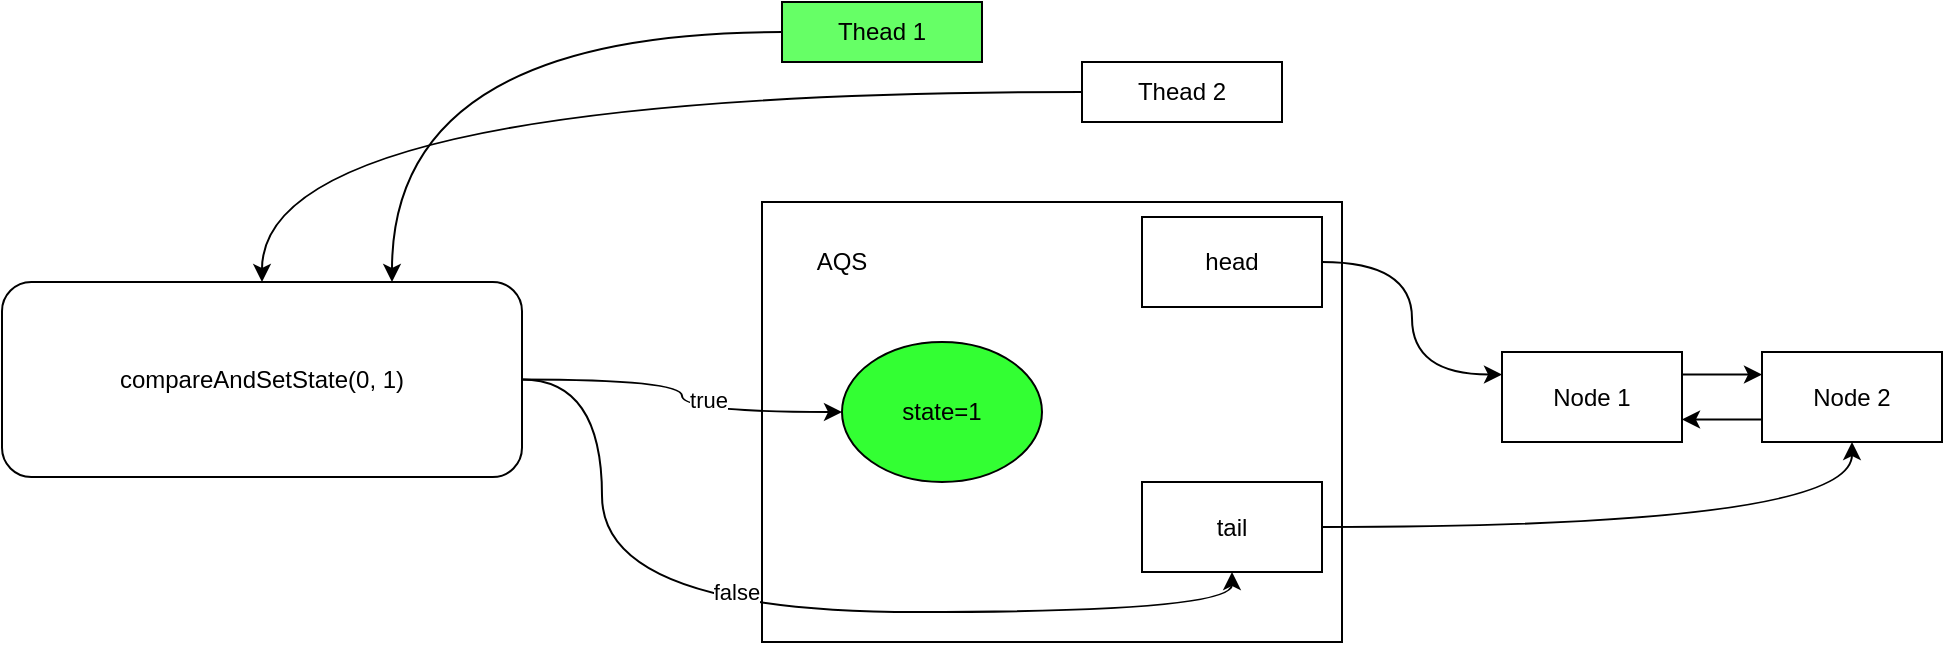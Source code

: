 <mxfile version="13.10.0" type="github">
  <diagram id="-jeQFfNEnS32wPFyWTkz" name="第 1 页">
    <mxGraphModel dx="1679" dy="404" grid="1" gridSize="10" guides="1" tooltips="1" connect="1" arrows="1" fold="1" page="1" pageScale="1" pageWidth="827" pageHeight="1169" math="0" shadow="0">
      <root>
        <mxCell id="0" />
        <mxCell id="1" parent="0" />
        <mxCell id="dRcp4G5w6g0W3IgJ_ka5-18" style="edgeStyle=orthogonalEdgeStyle;curved=1;rounded=0;orthogonalLoop=1;jettySize=auto;html=1;entryX=0.75;entryY=0;entryDx=0;entryDy=0;" edge="1" parent="1" source="dRcp4G5w6g0W3IgJ_ka5-1" target="dRcp4G5w6g0W3IgJ_ka5-16">
          <mxGeometry relative="1" as="geometry" />
        </mxCell>
        <mxCell id="dRcp4G5w6g0W3IgJ_ka5-1" value="Thead 1" style="rounded=0;whiteSpace=wrap;html=1;fillColor=#66FF66;" vertex="1" parent="1">
          <mxGeometry x="110" y="90" width="100" height="30" as="geometry" />
        </mxCell>
        <mxCell id="dRcp4G5w6g0W3IgJ_ka5-19" style="edgeStyle=orthogonalEdgeStyle;curved=1;rounded=0;orthogonalLoop=1;jettySize=auto;html=1;" edge="1" parent="1" source="dRcp4G5w6g0W3IgJ_ka5-2" target="dRcp4G5w6g0W3IgJ_ka5-16">
          <mxGeometry relative="1" as="geometry" />
        </mxCell>
        <mxCell id="dRcp4G5w6g0W3IgJ_ka5-2" value="Thead 2" style="rounded=0;whiteSpace=wrap;html=1;" vertex="1" parent="1">
          <mxGeometry x="260" y="120" width="100" height="30" as="geometry" />
        </mxCell>
        <mxCell id="dRcp4G5w6g0W3IgJ_ka5-3" value="" style="rounded=0;whiteSpace=wrap;html=1;fillColor=none;" vertex="1" parent="1">
          <mxGeometry x="100" y="190" width="290" height="220" as="geometry" />
        </mxCell>
        <mxCell id="dRcp4G5w6g0W3IgJ_ka5-4" value="state=1" style="ellipse;whiteSpace=wrap;html=1;fillColor=#33FF33;" vertex="1" parent="1">
          <mxGeometry x="140" y="260" width="100" height="70" as="geometry" />
        </mxCell>
        <mxCell id="dRcp4G5w6g0W3IgJ_ka5-5" value="AQS" style="text;html=1;strokeColor=none;fillColor=none;align=center;verticalAlign=middle;whiteSpace=wrap;rounded=0;" vertex="1" parent="1">
          <mxGeometry x="120" y="210" width="40" height="20" as="geometry" />
        </mxCell>
        <mxCell id="dRcp4G5w6g0W3IgJ_ka5-9" style="edgeStyle=orthogonalEdgeStyle;curved=1;rounded=0;orthogonalLoop=1;jettySize=auto;html=1;exitX=1;exitY=0.25;exitDx=0;exitDy=0;entryX=0;entryY=0.25;entryDx=0;entryDy=0;" edge="1" parent="1" source="dRcp4G5w6g0W3IgJ_ka5-7" target="dRcp4G5w6g0W3IgJ_ka5-8">
          <mxGeometry relative="1" as="geometry" />
        </mxCell>
        <mxCell id="dRcp4G5w6g0W3IgJ_ka5-7" value="Node 1" style="rounded=0;whiteSpace=wrap;html=1;fillColor=none;" vertex="1" parent="1">
          <mxGeometry x="470" y="265" width="90" height="45" as="geometry" />
        </mxCell>
        <mxCell id="dRcp4G5w6g0W3IgJ_ka5-10" style="edgeStyle=orthogonalEdgeStyle;curved=1;rounded=0;orthogonalLoop=1;jettySize=auto;html=1;exitX=0;exitY=0.75;exitDx=0;exitDy=0;entryX=1;entryY=0.75;entryDx=0;entryDy=0;" edge="1" parent="1" source="dRcp4G5w6g0W3IgJ_ka5-8" target="dRcp4G5w6g0W3IgJ_ka5-7">
          <mxGeometry relative="1" as="geometry">
            <mxPoint x="570" y="299" as="targetPoint" />
          </mxGeometry>
        </mxCell>
        <mxCell id="dRcp4G5w6g0W3IgJ_ka5-8" value="Node 2" style="rounded=0;whiteSpace=wrap;html=1;fillColor=none;" vertex="1" parent="1">
          <mxGeometry x="600" y="265" width="90" height="45" as="geometry" />
        </mxCell>
        <mxCell id="dRcp4G5w6g0W3IgJ_ka5-13" style="edgeStyle=orthogonalEdgeStyle;curved=1;rounded=0;orthogonalLoop=1;jettySize=auto;html=1;exitX=1;exitY=0.5;exitDx=0;exitDy=0;entryX=0;entryY=0.25;entryDx=0;entryDy=0;" edge="1" parent="1" source="dRcp4G5w6g0W3IgJ_ka5-11" target="dRcp4G5w6g0W3IgJ_ka5-7">
          <mxGeometry relative="1" as="geometry" />
        </mxCell>
        <mxCell id="dRcp4G5w6g0W3IgJ_ka5-11" value="head" style="rounded=0;whiteSpace=wrap;html=1;fillColor=none;" vertex="1" parent="1">
          <mxGeometry x="290" y="197.5" width="90" height="45" as="geometry" />
        </mxCell>
        <mxCell id="dRcp4G5w6g0W3IgJ_ka5-14" style="edgeStyle=orthogonalEdgeStyle;curved=1;rounded=0;orthogonalLoop=1;jettySize=auto;html=1;exitX=1;exitY=0.5;exitDx=0;exitDy=0;entryX=0.5;entryY=1;entryDx=0;entryDy=0;" edge="1" parent="1" source="dRcp4G5w6g0W3IgJ_ka5-12" target="dRcp4G5w6g0W3IgJ_ka5-8">
          <mxGeometry relative="1" as="geometry" />
        </mxCell>
        <mxCell id="dRcp4G5w6g0W3IgJ_ka5-12" value="tail" style="rounded=0;whiteSpace=wrap;html=1;fillColor=none;" vertex="1" parent="1">
          <mxGeometry x="290" y="330" width="90" height="45" as="geometry" />
        </mxCell>
        <mxCell id="dRcp4G5w6g0W3IgJ_ka5-17" style="edgeStyle=orthogonalEdgeStyle;curved=1;rounded=0;orthogonalLoop=1;jettySize=auto;html=1;exitX=1;exitY=0.5;exitDx=0;exitDy=0;" edge="1" parent="1" source="dRcp4G5w6g0W3IgJ_ka5-16" target="dRcp4G5w6g0W3IgJ_ka5-4">
          <mxGeometry relative="1" as="geometry" />
        </mxCell>
        <mxCell id="dRcp4G5w6g0W3IgJ_ka5-21" value="true" style="edgeLabel;html=1;align=center;verticalAlign=middle;resizable=0;points=[];" vertex="1" connectable="0" parent="dRcp4G5w6g0W3IgJ_ka5-17">
          <mxGeometry x="0.239" y="6" relative="1" as="geometry">
            <mxPoint as="offset" />
          </mxGeometry>
        </mxCell>
        <mxCell id="dRcp4G5w6g0W3IgJ_ka5-20" style="edgeStyle=orthogonalEdgeStyle;curved=1;rounded=0;orthogonalLoop=1;jettySize=auto;html=1;entryX=0.5;entryY=1;entryDx=0;entryDy=0;" edge="1" parent="1" source="dRcp4G5w6g0W3IgJ_ka5-16" target="dRcp4G5w6g0W3IgJ_ka5-12">
          <mxGeometry relative="1" as="geometry">
            <Array as="points">
              <mxPoint x="20" y="279" />
              <mxPoint x="20" y="395" />
              <mxPoint x="335" y="395" />
            </Array>
          </mxGeometry>
        </mxCell>
        <mxCell id="dRcp4G5w6g0W3IgJ_ka5-22" value="false&lt;br&gt;" style="edgeLabel;html=1;align=center;verticalAlign=middle;resizable=0;points=[];" vertex="1" connectable="0" parent="dRcp4G5w6g0W3IgJ_ka5-20">
          <mxGeometry x="-0.095" y="10" relative="1" as="geometry">
            <mxPoint as="offset" />
          </mxGeometry>
        </mxCell>
        <mxCell id="dRcp4G5w6g0W3IgJ_ka5-16" value="compareAndSetState(0, 1)" style="rounded=1;whiteSpace=wrap;html=1;fillColor=none;" vertex="1" parent="1">
          <mxGeometry x="-280" y="230" width="260" height="97.5" as="geometry" />
        </mxCell>
      </root>
    </mxGraphModel>
  </diagram>
</mxfile>
